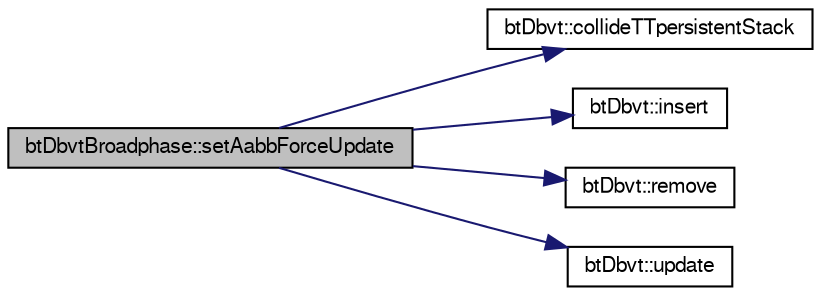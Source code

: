 digraph G
{
  bgcolor="transparent";
  edge [fontname="FreeSans",fontsize=10,labelfontname="FreeSans",labelfontsize=10];
  node [fontname="FreeSans",fontsize=10,shape=record];
  rankdir=LR;
  Node1 [label="btDbvtBroadphase::setAabbForceUpdate",height=0.2,width=0.4,color="black", fillcolor="grey75", style="filled" fontcolor="black"];
  Node1 -> Node2 [color="midnightblue",fontsize=10,style="solid"];
  Node2 [label="btDbvt::collideTTpersistentStack",height=0.2,width=0.4,color="black",URL="$structbt_dbvt.html#d42b74ec72d83f4de65e1e78ad5bc012"];
  Node1 -> Node3 [color="midnightblue",fontsize=10,style="solid"];
  Node3 [label="btDbvt::insert",height=0.2,width=0.4,color="black",URL="$structbt_dbvt.html#0efd4485566228688870dc7340365d03"];
  Node1 -> Node4 [color="midnightblue",fontsize=10,style="solid"];
  Node4 [label="btDbvt::remove",height=0.2,width=0.4,color="black",URL="$structbt_dbvt.html#e01b804da6734f4ce250f6fe7ef0b5fb"];
  Node1 -> Node5 [color="midnightblue",fontsize=10,style="solid"];
  Node5 [label="btDbvt::update",height=0.2,width=0.4,color="black",URL="$structbt_dbvt.html#6efe1f6bb9abd80ea76d1bfa97cebd2b"];
}
